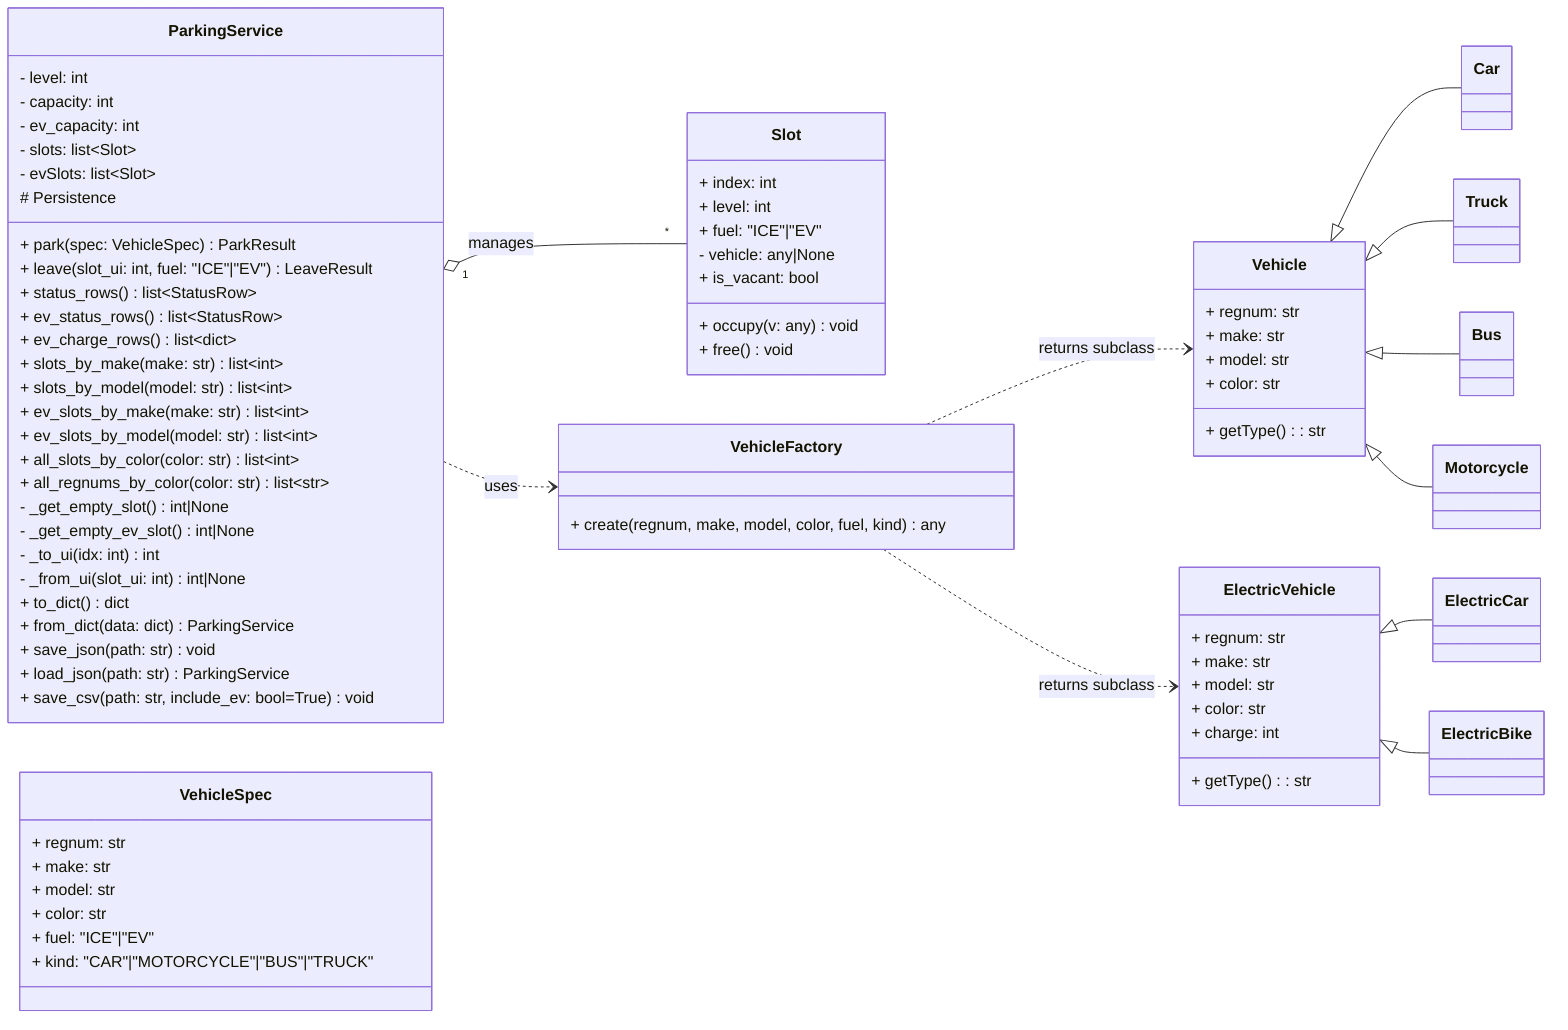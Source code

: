classDiagram
direction LR

%% REDESIGN • STRUCTURAL
%% Uses Slot aggregate + Vehicle Factory; UI is a thin facade.

class ParkingService {
  - level: int
  - capacity: int
  - ev_capacity: int
  - slots: list~Slot~
  - evSlots: list~Slot~
  + park(spec: VehicleSpec) ParkResult
  + leave(slot_ui: int, fuel: "ICE"|"EV") LeaveResult
  + status_rows() list~StatusRow~
  + ev_status_rows() list~StatusRow~
  + ev_charge_rows() list~dict~
  + slots_by_make(make: str) list~int~
  + slots_by_model(model: str) list~int~
  + ev_slots_by_make(make: str) list~int~
  + ev_slots_by_model(model: str) list~int~
  + all_slots_by_color(color: str) list~int~
  + all_regnums_by_color(color: str) list~str~
  - _get_empty_slot() int|None
  - _get_empty_ev_slot() int|None
  - _to_ui(idx: int) int
  - _from_ui(slot_ui: int) int|None
  # Persistence
  + to_dict() dict
  + from_dict(data: dict) ParkingService
  + save_json(path: str) void
  + load_json(path: str) ParkingService
  + save_csv(path: str, include_ev: bool=True) void
}

class VehicleSpec {
  + regnum: str
  + make: str
  + model: str
  + color: str
  + fuel: "ICE"|"EV"
  + kind: "CAR"|"MOTORCYCLE"|"BUS"|"TRUCK"
}

class Slot {
  + index: int
  + level: int
  + fuel: "ICE"|"EV"
  - vehicle: any|None
  + is_vacant: bool
  + occupy(v: any) void
  + free() void
}

class VehicleFactory {
  + create(regnum, make, model, color, fuel, kind) any
}

class Vehicle {
  + regnum: str
  + make: str
  + model: str
  + color: str
  + getType(): str
}
class Car
class Truck
class Bus
class Motorcycle

class ElectricVehicle {
  + regnum: str
  + make: str
  + model: str
  + color: str
  + charge: int
  + getType(): str
}
class ElectricCar
class ElectricBike

ParkingService "1" o-- "*" Slot : manages
ParkingService ..> VehicleFactory : uses
VehicleFactory ..> Vehicle : returns subclass
VehicleFactory ..> ElectricVehicle : returns subclass

Vehicle <|-- Car
Vehicle <|-- Truck
Vehicle <|-- Bus
Vehicle <|-- Motorcycle

ElectricVehicle <|-- ElectricCar
ElectricVehicle <|-- ElectricBike